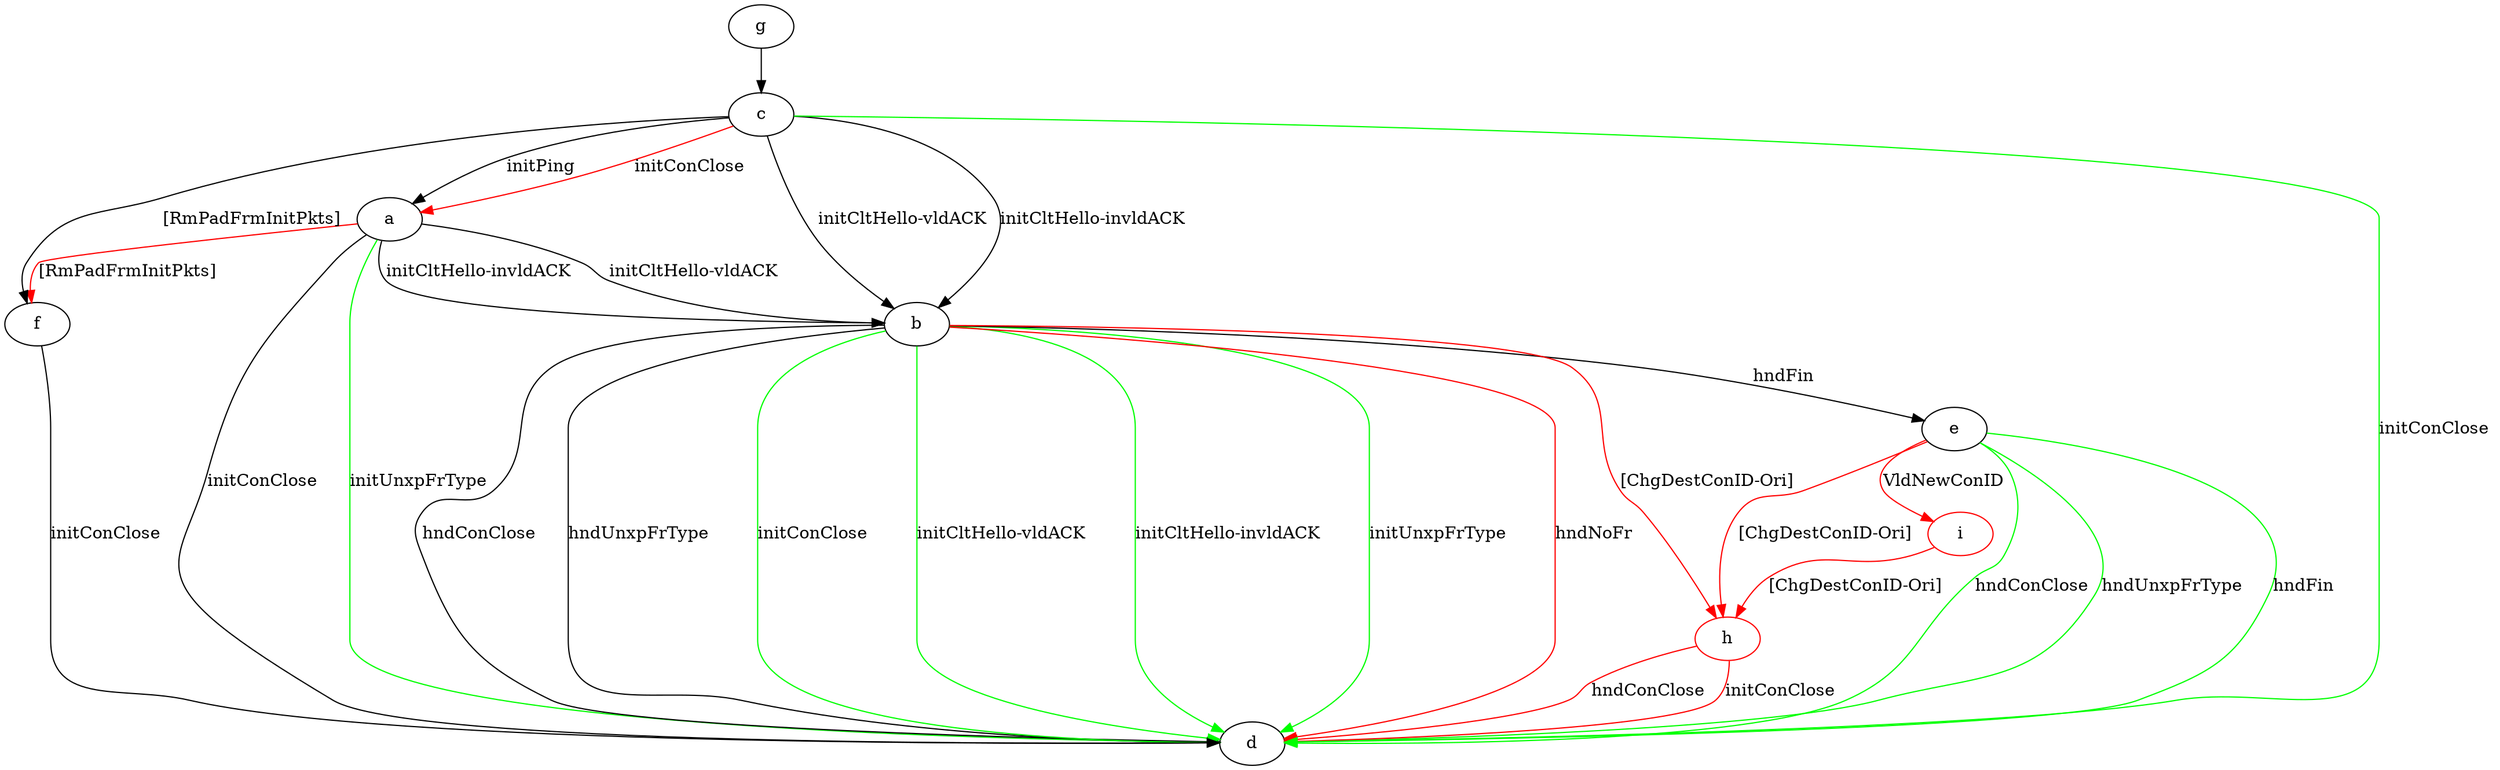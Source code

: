 digraph "" {
	a -> b	[key=0,
		label="initCltHello-vldACK "];
	a -> b	[key=1,
		label="initCltHello-invldACK "];
	a -> d	[key=0,
		label="initConClose "];
	a -> d	[key=1,
		color=green,
		label="initUnxpFrType "];
	a -> f	[key=0,
		color=red,
		label="[RmPadFrmInitPkts] "];
	b -> d	[key=0,
		label="hndConClose "];
	b -> d	[key=1,
		label="hndUnxpFrType "];
	b -> d	[key=2,
		color=green,
		label="initConClose "];
	b -> d	[key=3,
		color=green,
		label="initCltHello-vldACK "];
	b -> d	[key=4,
		color=green,
		label="initCltHello-invldACK "];
	b -> d	[key=5,
		color=green,
		label="initUnxpFrType "];
	b -> d	[key=6,
		color=red,
		label="hndNoFr "];
	b -> e	[key=0,
		label="hndFin "];
	h	[color=red];
	b -> h	[key=0,
		color=red,
		label="[ChgDestConID-Ori] "];
	c -> a	[key=0,
		label="initPing "];
	c -> a	[key=1,
		color=red,
		label="initConClose "];
	c -> b	[key=0,
		label="initCltHello-vldACK "];
	c -> b	[key=1,
		label="initCltHello-invldACK "];
	c -> d	[key=0,
		color=green,
		label="initConClose "];
	c -> f	[key=0,
		label="[RmPadFrmInitPkts] "];
	e -> d	[key=0,
		color=green,
		label="hndFin "];
	e -> d	[key=1,
		color=green,
		label="hndConClose "];
	e -> d	[key=2,
		color=green,
		label="hndUnxpFrType "];
	e -> h	[key=0,
		color=red,
		label="[ChgDestConID-Ori] "];
	i	[color=red];
	e -> i	[key=0,
		color=red,
		label="VldNewConID "];
	f -> d	[key=0,
		label="initConClose "];
	g -> c	[key=0];
	h -> d	[key=0,
		color=red,
		label="initConClose "];
	h -> d	[key=1,
		color=red,
		label="hndConClose "];
	i -> h	[key=0,
		color=red,
		label="[ChgDestConID-Ori] "];
}
